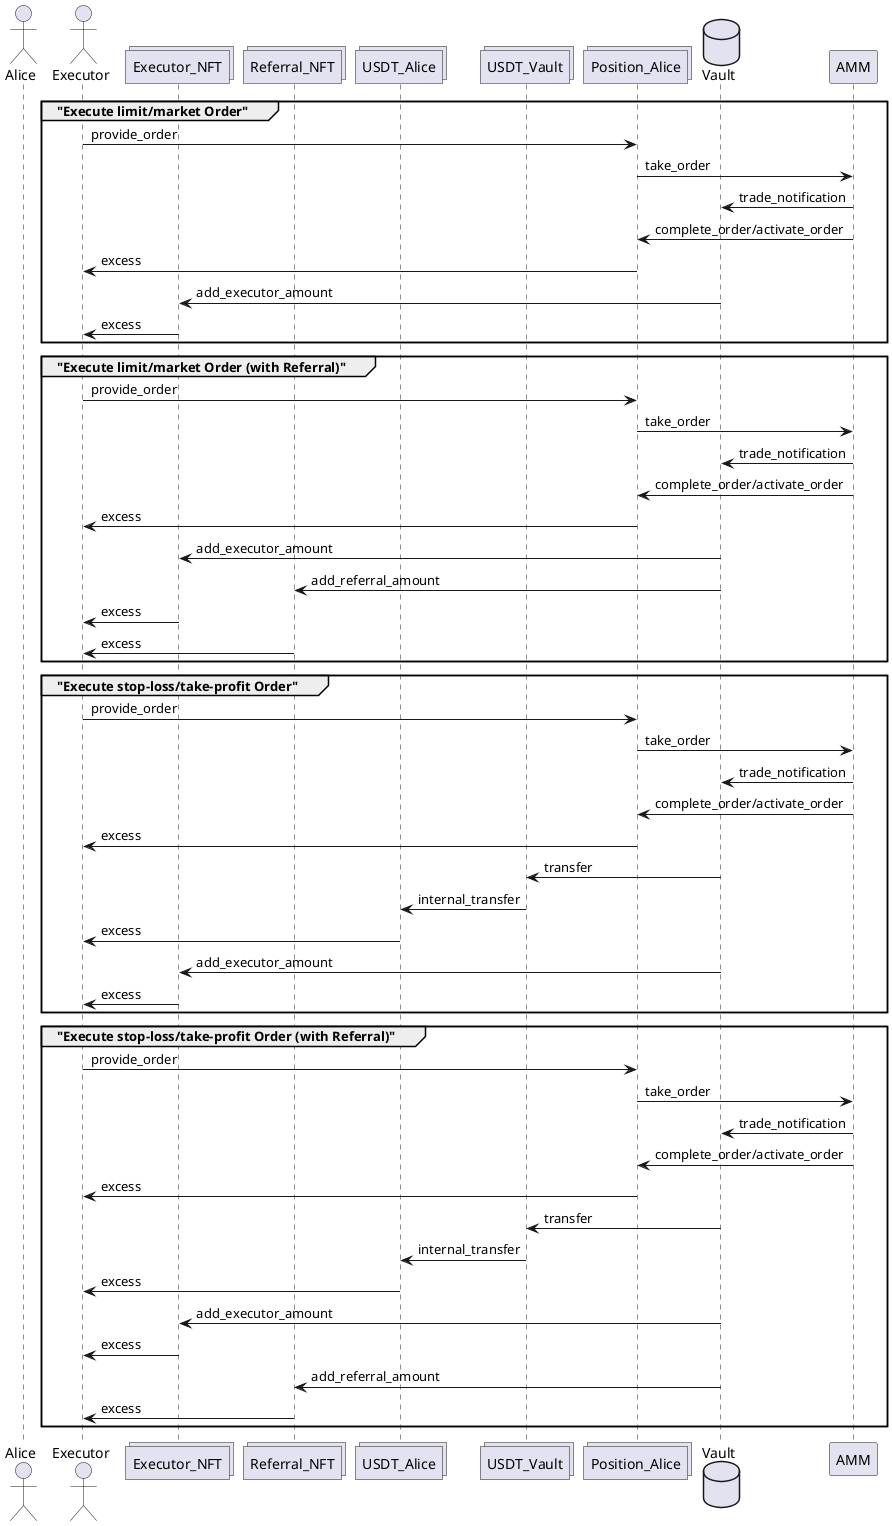 @startuml Executor flow

actor Alice

actor Executor

collections Executor_NFT
collections Referral_NFT

collections USDT_Alice
collections USDT_Vault


collections Position_Alice


database    Vault

participant AMM

group "Execute limit/market Order"

Executor -> Position_Alice : provide_order
Position_Alice -> AMM : take_order
AMM -> Vault : trade_notification
AMM -> Position_Alice : complete_order/activate_order
Position_Alice -> Executor : excess
Vault -> Executor_NFT : add_executor_amount
Executor_NFT -> Executor : excess

end

group "Execute limit/market Order (with Referral)"

Executor -> Position_Alice : provide_order
Position_Alice -> AMM : take_order
AMM -> Vault : trade_notification
AMM -> Position_Alice : complete_order/activate_order
Position_Alice -> Executor : excess
Vault -> Executor_NFT : add_executor_amount
Vault -> Referral_NFT : add_referral_amount
Executor_NFT -> Executor : excess
Referral_NFT -> Executor : excess

end

group "Execute stop-loss/take-profit Order"
Executor -> Position_Alice : provide_order
Position_Alice -> AMM : take_order
AMM -> Vault : trade_notification
AMM -> Position_Alice : complete_order/activate_order
Position_Alice -> Executor : excess

Vault -> USDT_Vault : transfer
USDT_Vault -> USDT_Alice : internal_transfer
USDT_Alice -> Executor : excess

Vault -> Executor_NFT : add_executor_amount
Executor_NFT -> Executor : excess

end

group "Execute stop-loss/take-profit Order (with Referral)"
Executor -> Position_Alice : provide_order
Position_Alice -> AMM : take_order
AMM -> Vault : trade_notification
AMM -> Position_Alice : complete_order/activate_order
Position_Alice -> Executor : excess

Vault -> USDT_Vault : transfer
USDT_Vault -> USDT_Alice : internal_transfer
USDT_Alice -> Executor : excess

Vault -> Executor_NFT : add_executor_amount
Executor_NFT -> Executor : excess

Vault -> Referral_NFT : add_referral_amount
Referral_NFT -> Executor : excess

end

@enduml